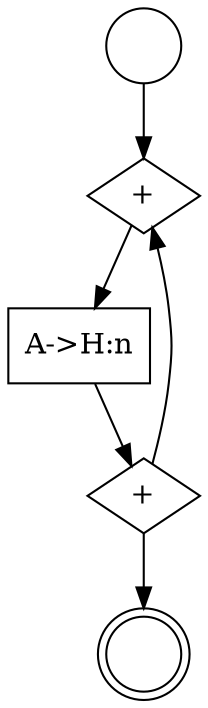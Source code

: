 digraph "AAric1.gv" {
	0 [label="" shape=circle]
	1 [label="A->H:n" shape=rect]
	2 [label="+" shape=diamond]
	2 -> 1
	3 [label="+" shape=diamond]
	1 -> 3
	3 -> 2
	0 -> 2
	3 -> 4
	4 [label="" shape=doublecircle]
}
